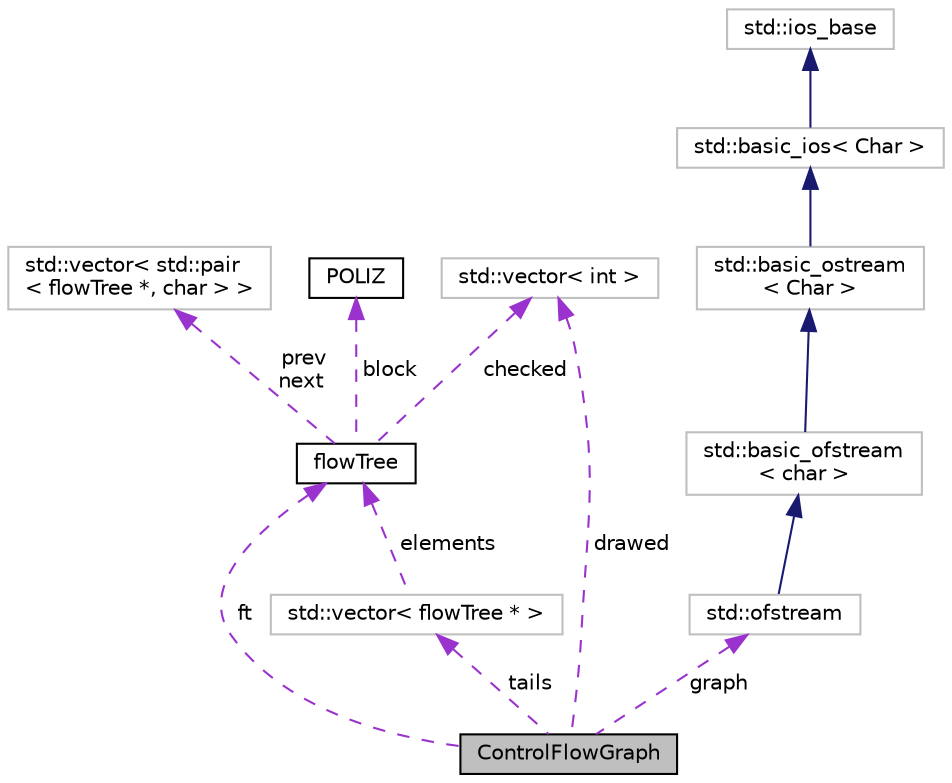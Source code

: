 digraph "ControlFlowGraph"
{
 // INTERACTIVE_SVG=YES
 // LATEX_PDF_SIZE
  edge [fontname="Helvetica",fontsize="10",labelfontname="Helvetica",labelfontsize="10"];
  node [fontname="Helvetica",fontsize="10",shape=record];
  Node1 [label="ControlFlowGraph",height=0.2,width=0.4,color="black", fillcolor="grey75", style="filled", fontcolor="black",tooltip=" "];
  Node2 -> Node1 [dir="back",color="darkorchid3",fontsize="10",style="dashed",label=" tails" ];
  Node2 [label="std::vector\< flowTree * \>",height=0.2,width=0.4,color="grey75", fillcolor="white", style="filled",tooltip=" "];
  Node3 -> Node2 [dir="back",color="darkorchid3",fontsize="10",style="dashed",label=" elements" ];
  Node3 [label="flowTree",height=0.2,width=0.4,color="black", fillcolor="white", style="filled",URL="$structflowTree.html",tooltip=" "];
  Node4 -> Node3 [dir="back",color="darkorchid3",fontsize="10",style="dashed",label=" prev\nnext" ];
  Node4 [label="std::vector\< std::pair\l\< flowTree *, char \> \>",height=0.2,width=0.4,color="grey75", fillcolor="white", style="filled",tooltip=" "];
  Node5 -> Node3 [dir="back",color="darkorchid3",fontsize="10",style="dashed",label=" block" ];
  Node5 [label="POLIZ",height=0.2,width=0.4,color="black", fillcolor="white", style="filled",URL="$classPOLIZ.html",tooltip=" "];
  Node6 -> Node3 [dir="back",color="darkorchid3",fontsize="10",style="dashed",label=" checked" ];
  Node6 [label="std::vector\< int \>",height=0.2,width=0.4,color="grey75", fillcolor="white", style="filled",tooltip=" "];
  Node6 -> Node1 [dir="back",color="darkorchid3",fontsize="10",style="dashed",label=" drawed" ];
  Node3 -> Node1 [dir="back",color="darkorchid3",fontsize="10",style="dashed",label=" ft" ];
  Node7 -> Node1 [dir="back",color="darkorchid3",fontsize="10",style="dashed",label=" graph" ];
  Node7 [label="std::ofstream",height=0.2,width=0.4,color="grey75", fillcolor="white", style="filled",tooltip="STL class."];
  Node8 -> Node7 [dir="back",color="midnightblue",fontsize="10",style="solid"];
  Node8 [label="std::basic_ofstream\l\< char \>",height=0.2,width=0.4,color="grey75", fillcolor="white", style="filled",tooltip="STL class."];
  Node9 -> Node8 [dir="back",color="midnightblue",fontsize="10",style="solid"];
  Node9 [label="std::basic_ostream\l\< Char \>",height=0.2,width=0.4,color="grey75", fillcolor="white", style="filled",tooltip="STL class."];
  Node10 -> Node9 [dir="back",color="midnightblue",fontsize="10",style="solid"];
  Node10 [label="std::basic_ios\< Char \>",height=0.2,width=0.4,color="grey75", fillcolor="white", style="filled",tooltip="STL class."];
  Node11 -> Node10 [dir="back",color="midnightblue",fontsize="10",style="solid"];
  Node11 [label="std::ios_base",height=0.2,width=0.4,color="grey75", fillcolor="white", style="filled",tooltip="STL class."];
}
